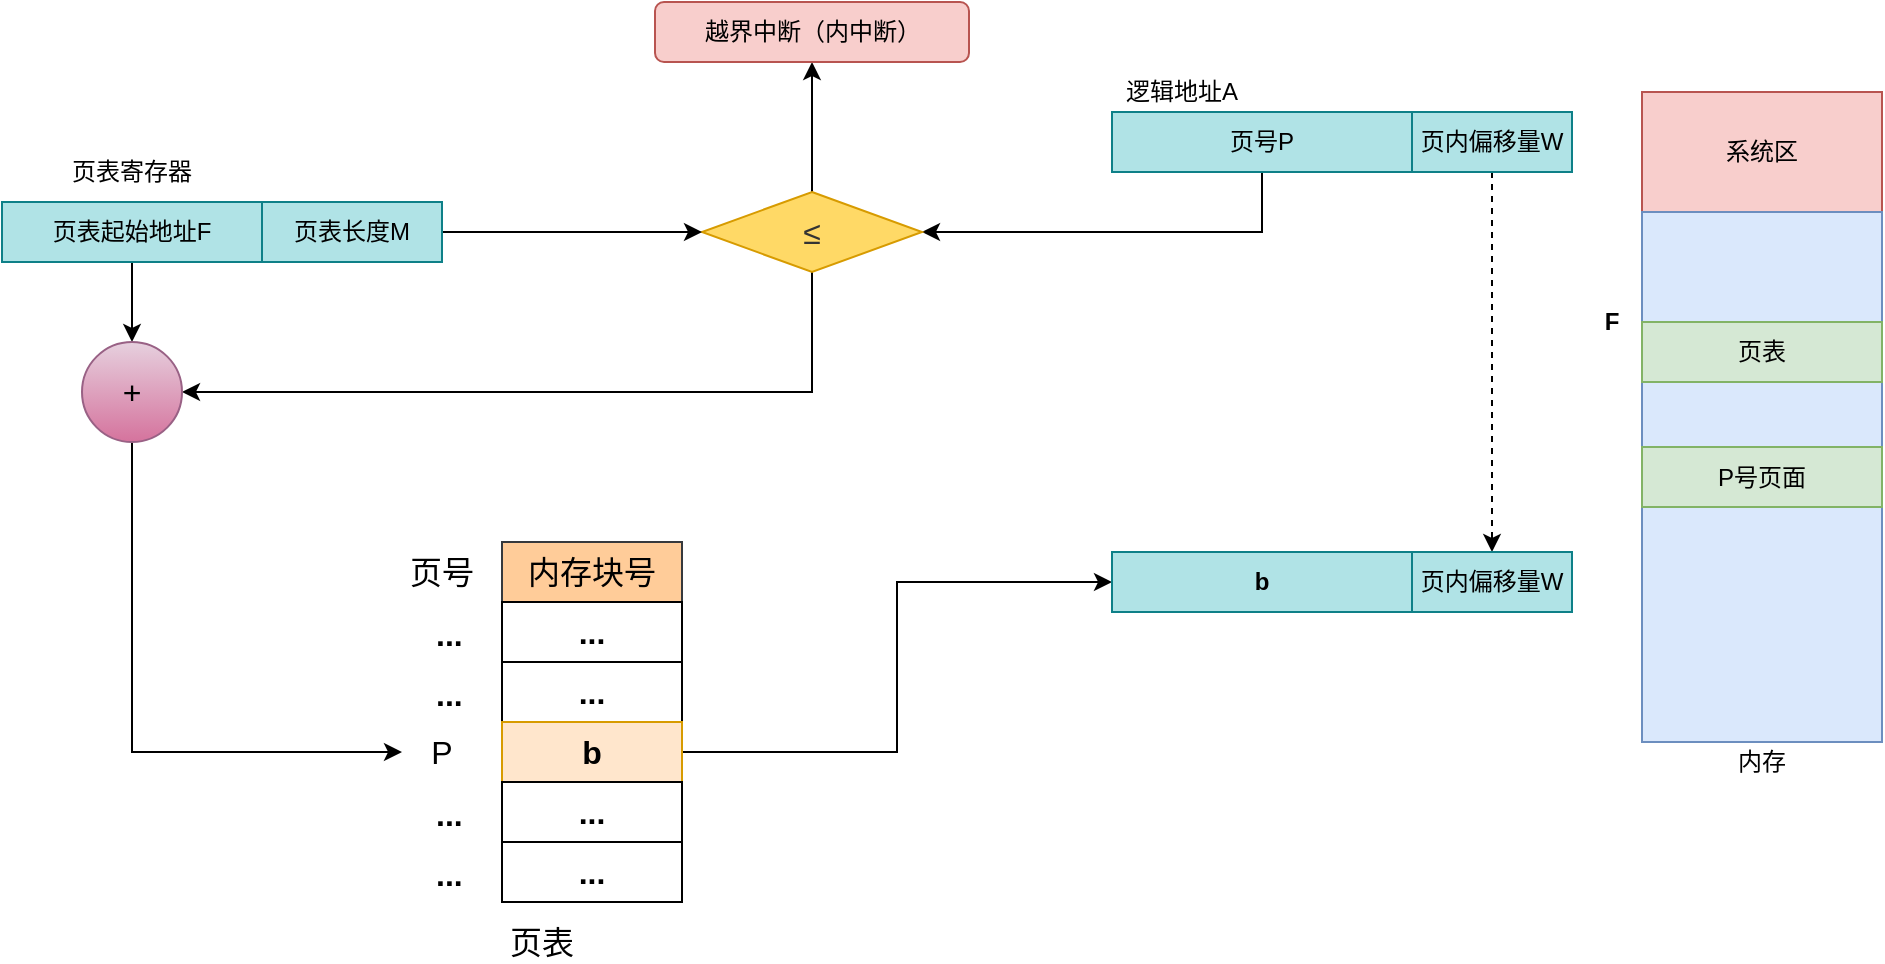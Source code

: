 <mxfile version="12.2.8" type="github" pages="1">
  <diagram id="Yr6U0pGL9p3vCSCSJH84" name="第 1 页">
    <mxGraphModel dx="1173" dy="632" grid="1" gridSize="10" guides="1" tooltips="1" connect="1" arrows="1" fold="1" page="1" pageScale="1" pageWidth="4681" pageHeight="3300" math="0" shadow="0">
      <root>
        <mxCell id="0"/>
        <mxCell id="1" parent="0"/>
        <mxCell id="H_HTBfzigYBNuSM5Y4cz-40" style="edgeStyle=orthogonalEdgeStyle;rounded=0;orthogonalLoop=1;jettySize=auto;html=1;entryX=0.5;entryY=0;entryDx=0;entryDy=0;fontSize=12;dashed=1;" edge="1" parent="1" source="H_HTBfzigYBNuSM5Y4cz-1" target="H_HTBfzigYBNuSM5Y4cz-38">
          <mxGeometry relative="1" as="geometry"/>
        </mxCell>
        <mxCell id="H_HTBfzigYBNuSM5Y4cz-1" value="页内偏移量W" style="rounded=0;whiteSpace=wrap;html=1;fillColor=#b0e3e6;strokeColor=#0e8088;" vertex="1" parent="1">
          <mxGeometry x="915" y="145" width="80" height="30" as="geometry"/>
        </mxCell>
        <mxCell id="H_HTBfzigYBNuSM5Y4cz-14" value="" style="edgeStyle=orthogonalEdgeStyle;rounded=0;orthogonalLoop=1;jettySize=auto;html=1;fontSize=16;entryX=1;entryY=0.5;entryDx=0;entryDy=0;exitX=0.5;exitY=1;exitDx=0;exitDy=0;" edge="1" parent="1" source="H_HTBfzigYBNuSM5Y4cz-2" target="H_HTBfzigYBNuSM5Y4cz-5">
          <mxGeometry relative="1" as="geometry">
            <mxPoint x="950" y="260" as="targetPoint"/>
          </mxGeometry>
        </mxCell>
        <mxCell id="H_HTBfzigYBNuSM5Y4cz-2" value="页号P" style="rounded=0;whiteSpace=wrap;html=1;fillColor=#b0e3e6;strokeColor=#0e8088;" vertex="1" parent="1">
          <mxGeometry x="765" y="145" width="150" height="30" as="geometry"/>
        </mxCell>
        <mxCell id="H_HTBfzigYBNuSM5Y4cz-3" value="逻辑地址A" style="text;html=1;strokeColor=none;fillColor=none;align=center;verticalAlign=middle;whiteSpace=wrap;rounded=0;" vertex="1" parent="1">
          <mxGeometry x="765" y="125" width="70" height="20" as="geometry"/>
        </mxCell>
        <mxCell id="H_HTBfzigYBNuSM5Y4cz-10" style="edgeStyle=orthogonalEdgeStyle;rounded=0;orthogonalLoop=1;jettySize=auto;html=1;fontSize=16;entryX=0.5;entryY=1;entryDx=0;entryDy=0;" edge="1" parent="1" source="H_HTBfzigYBNuSM5Y4cz-5" target="H_HTBfzigYBNuSM5Y4cz-11">
          <mxGeometry relative="1" as="geometry">
            <mxPoint x="615" y="110" as="targetPoint"/>
          </mxGeometry>
        </mxCell>
        <mxCell id="H_HTBfzigYBNuSM5Y4cz-15" style="edgeStyle=orthogonalEdgeStyle;rounded=0;orthogonalLoop=1;jettySize=auto;html=1;fontSize=16;entryX=1;entryY=0.5;entryDx=0;entryDy=0;exitX=0.5;exitY=1;exitDx=0;exitDy=0;" edge="1" parent="1" source="H_HTBfzigYBNuSM5Y4cz-5" target="H_HTBfzigYBNuSM5Y4cz-16">
          <mxGeometry relative="1" as="geometry">
            <mxPoint x="570" y="320" as="targetPoint"/>
          </mxGeometry>
        </mxCell>
        <mxCell id="H_HTBfzigYBNuSM5Y4cz-5" value="&lt;span style=&quot;color: rgb(51 , 51 , 51) ; font-family: &amp;#34;arial&amp;#34; ; font-size: 16px ; background-color: rgb(255 , 217 , 102)&quot;&gt;≤&lt;/span&gt;" style="rhombus;whiteSpace=wrap;html=1;fontSize=16;gradientColor=none;fillColor=#FFD966;strokeColor=#d79b00;" vertex="1" parent="1">
          <mxGeometry x="560" y="185" width="110" height="40" as="geometry"/>
        </mxCell>
        <mxCell id="H_HTBfzigYBNuSM5Y4cz-9" style="edgeStyle=orthogonalEdgeStyle;rounded=0;orthogonalLoop=1;jettySize=auto;html=1;entryX=0;entryY=0.5;entryDx=0;entryDy=0;fontSize=16;" edge="1" parent="1" source="H_HTBfzigYBNuSM5Y4cz-6" target="H_HTBfzigYBNuSM5Y4cz-5">
          <mxGeometry relative="1" as="geometry"/>
        </mxCell>
        <mxCell id="H_HTBfzigYBNuSM5Y4cz-6" value="页表长度M" style="rounded=0;whiteSpace=wrap;html=1;fillColor=#b0e3e6;strokeColor=#0e8088;" vertex="1" parent="1">
          <mxGeometry x="340" y="190" width="90" height="30" as="geometry"/>
        </mxCell>
        <mxCell id="H_HTBfzigYBNuSM5Y4cz-17" style="edgeStyle=orthogonalEdgeStyle;rounded=0;orthogonalLoop=1;jettySize=auto;html=1;exitX=0.5;exitY=1;exitDx=0;exitDy=0;fontSize=16;" edge="1" parent="1" source="H_HTBfzigYBNuSM5Y4cz-7" target="H_HTBfzigYBNuSM5Y4cz-16">
          <mxGeometry relative="1" as="geometry"/>
        </mxCell>
        <mxCell id="H_HTBfzigYBNuSM5Y4cz-7" value="页表起始地址F" style="rounded=0;whiteSpace=wrap;html=1;fillColor=#b0e3e6;strokeColor=#0e8088;" vertex="1" parent="1">
          <mxGeometry x="210" y="190" width="130" height="30" as="geometry"/>
        </mxCell>
        <mxCell id="H_HTBfzigYBNuSM5Y4cz-8" value="页表寄存器" style="text;html=1;strokeColor=none;fillColor=none;align=center;verticalAlign=middle;whiteSpace=wrap;rounded=0;" vertex="1" parent="1">
          <mxGeometry x="240" y="165" width="70" height="20" as="geometry"/>
        </mxCell>
        <mxCell id="H_HTBfzigYBNuSM5Y4cz-11" value="越界中断（内中断）" style="rounded=1;whiteSpace=wrap;html=1;fontSize=12;gradientColor=none;fillColor=#f8cecc;strokeColor=#b85450;" vertex="1" parent="1">
          <mxGeometry x="536.5" y="90" width="157" height="30" as="geometry"/>
        </mxCell>
        <mxCell id="H_HTBfzigYBNuSM5Y4cz-18" style="edgeStyle=orthogonalEdgeStyle;rounded=0;orthogonalLoop=1;jettySize=auto;html=1;exitX=0.5;exitY=1;exitDx=0;exitDy=0;fontSize=16;entryX=0;entryY=0.5;entryDx=0;entryDy=0;" edge="1" parent="1" source="H_HTBfzigYBNuSM5Y4cz-16" target="H_HTBfzigYBNuSM5Y4cz-25">
          <mxGeometry relative="1" as="geometry">
            <mxPoint x="410" y="470" as="targetPoint"/>
          </mxGeometry>
        </mxCell>
        <mxCell id="H_HTBfzigYBNuSM5Y4cz-16" value="+" style="ellipse;whiteSpace=wrap;html=1;aspect=fixed;fontSize=16;gradientColor=#d5739d;fillColor=#e6d0de;strokeColor=#996185;" vertex="1" parent="1">
          <mxGeometry x="250" y="260" width="50" height="50" as="geometry"/>
        </mxCell>
        <mxCell id="H_HTBfzigYBNuSM5Y4cz-19" value="内存块号" style="rounded=0;whiteSpace=wrap;html=1;fontSize=16;fillColor=#ffcc99;strokeColor=#36393d;" vertex="1" parent="1">
          <mxGeometry x="460" y="360" width="90" height="30" as="geometry"/>
        </mxCell>
        <mxCell id="H_HTBfzigYBNuSM5Y4cz-20" value="&lt;b&gt;...&lt;/b&gt;" style="rounded=0;whiteSpace=wrap;html=1;fontSize=16;" vertex="1" parent="1">
          <mxGeometry x="460" y="390" width="90" height="30" as="geometry"/>
        </mxCell>
        <mxCell id="H_HTBfzigYBNuSM5Y4cz-21" value="&lt;b&gt;...&lt;/b&gt;" style="rounded=0;whiteSpace=wrap;html=1;fontSize=16;" vertex="1" parent="1">
          <mxGeometry x="460" y="420" width="90" height="30" as="geometry"/>
        </mxCell>
        <mxCell id="H_HTBfzigYBNuSM5Y4cz-36" style="edgeStyle=orthogonalEdgeStyle;rounded=0;orthogonalLoop=1;jettySize=auto;html=1;fontSize=12;entryX=0;entryY=0.5;entryDx=0;entryDy=0;" edge="1" parent="1" source="H_HTBfzigYBNuSM5Y4cz-22" target="H_HTBfzigYBNuSM5Y4cz-39">
          <mxGeometry relative="1" as="geometry">
            <mxPoint x="730" y="380.0" as="targetPoint"/>
          </mxGeometry>
        </mxCell>
        <mxCell id="H_HTBfzigYBNuSM5Y4cz-22" value="&lt;b&gt;b&lt;/b&gt;" style="rounded=0;whiteSpace=wrap;html=1;fontSize=16;fillColor=#ffe6cc;strokeColor=#d79b00;" vertex="1" parent="1">
          <mxGeometry x="460" y="450" width="90" height="30" as="geometry"/>
        </mxCell>
        <mxCell id="H_HTBfzigYBNuSM5Y4cz-23" value="&lt;b&gt;...&lt;/b&gt;" style="rounded=0;whiteSpace=wrap;html=1;fontSize=16;" vertex="1" parent="1">
          <mxGeometry x="460" y="480" width="90" height="30" as="geometry"/>
        </mxCell>
        <mxCell id="H_HTBfzigYBNuSM5Y4cz-24" value="&lt;b&gt;...&lt;/b&gt;" style="rounded=0;whiteSpace=wrap;html=1;fontSize=16;" vertex="1" parent="1">
          <mxGeometry x="460" y="510" width="90" height="30" as="geometry"/>
        </mxCell>
        <mxCell id="H_HTBfzigYBNuSM5Y4cz-25" value="P" style="text;html=1;strokeColor=none;fillColor=none;align=center;verticalAlign=middle;whiteSpace=wrap;rounded=0;fontSize=16;" vertex="1" parent="1">
          <mxGeometry x="410" y="455" width="40" height="20" as="geometry"/>
        </mxCell>
        <mxCell id="H_HTBfzigYBNuSM5Y4cz-26" value="&lt;b&gt;...&lt;/b&gt;" style="text;html=1;fontSize=16;" vertex="1" parent="1">
          <mxGeometry x="425" y="420" width="25" height="30" as="geometry"/>
        </mxCell>
        <mxCell id="H_HTBfzigYBNuSM5Y4cz-27" value="&lt;b&gt;...&lt;/b&gt;" style="text;html=1;fontSize=16;" vertex="1" parent="1">
          <mxGeometry x="425" y="390" width="25" height="30" as="geometry"/>
        </mxCell>
        <mxCell id="H_HTBfzigYBNuSM5Y4cz-28" value="&lt;b&gt;...&lt;/b&gt;" style="text;html=1;fontSize=16;" vertex="1" parent="1">
          <mxGeometry x="425" y="510" width="25" height="30" as="geometry"/>
        </mxCell>
        <mxCell id="H_HTBfzigYBNuSM5Y4cz-29" value="&lt;b&gt;...&lt;/b&gt;" style="text;html=1;fontSize=16;" vertex="1" parent="1">
          <mxGeometry x="425" y="480" width="25" height="30" as="geometry"/>
        </mxCell>
        <mxCell id="H_HTBfzigYBNuSM5Y4cz-30" value="页号" style="text;html=1;strokeColor=none;fillColor=none;align=center;verticalAlign=middle;whiteSpace=wrap;rounded=0;fontSize=16;" vertex="1" parent="1">
          <mxGeometry x="410" y="365" width="40" height="20" as="geometry"/>
        </mxCell>
        <mxCell id="H_HTBfzigYBNuSM5Y4cz-31" value="页表" style="text;html=1;strokeColor=none;fillColor=none;align=center;verticalAlign=middle;whiteSpace=wrap;rounded=0;fontSize=16;" vertex="1" parent="1">
          <mxGeometry x="460" y="550" width="40" height="20" as="geometry"/>
        </mxCell>
        <mxCell id="H_HTBfzigYBNuSM5Y4cz-38" value="页内偏移量W" style="rounded=0;whiteSpace=wrap;html=1;fillColor=#b0e3e6;strokeColor=#0e8088;" vertex="1" parent="1">
          <mxGeometry x="915" y="365" width="80" height="30" as="geometry"/>
        </mxCell>
        <mxCell id="H_HTBfzigYBNuSM5Y4cz-39" value="&lt;b&gt;b&lt;/b&gt;" style="rounded=0;whiteSpace=wrap;html=1;fillColor=#b0e3e6;strokeColor=#0e8088;" vertex="1" parent="1">
          <mxGeometry x="765" y="365" width="150" height="30" as="geometry"/>
        </mxCell>
        <mxCell id="H_HTBfzigYBNuSM5Y4cz-41" value="系统区" style="rounded=0;whiteSpace=wrap;html=1;fontSize=12;fillColor=#f8cecc;strokeColor=#b85450;" vertex="1" parent="1">
          <mxGeometry x="1030" y="135" width="120" height="60" as="geometry"/>
        </mxCell>
        <mxCell id="H_HTBfzigYBNuSM5Y4cz-42" value="" style="rounded=0;whiteSpace=wrap;html=1;fontSize=12;fillColor=#dae8fc;strokeColor=#6c8ebf;" vertex="1" parent="1">
          <mxGeometry x="1030" y="195" width="120" height="265" as="geometry"/>
        </mxCell>
        <mxCell id="H_HTBfzigYBNuSM5Y4cz-43" value="内存" style="text;html=1;strokeColor=none;fillColor=none;align=center;verticalAlign=middle;whiteSpace=wrap;rounded=0;fontSize=12;" vertex="1" parent="1">
          <mxGeometry x="1070" y="460" width="40" height="20" as="geometry"/>
        </mxCell>
        <mxCell id="H_HTBfzigYBNuSM5Y4cz-44" value="页表" style="rounded=0;whiteSpace=wrap;html=1;fontSize=12;fillColor=#d5e8d4;strokeColor=#82b366;" vertex="1" parent="1">
          <mxGeometry x="1030" y="250" width="120" height="30" as="geometry"/>
        </mxCell>
        <mxCell id="H_HTBfzigYBNuSM5Y4cz-45" value="F" style="text;html=1;strokeColor=none;fillColor=none;align=center;verticalAlign=middle;whiteSpace=wrap;rounded=0;fontSize=12;fontStyle=1" vertex="1" parent="1">
          <mxGeometry x="995" y="240" width="40" height="20" as="geometry"/>
        </mxCell>
        <mxCell id="H_HTBfzigYBNuSM5Y4cz-46" value="P号页面" style="rounded=0;whiteSpace=wrap;html=1;fontSize=12;fillColor=#d5e8d4;strokeColor=#82b366;" vertex="1" parent="1">
          <mxGeometry x="1030" y="312.5" width="120" height="30" as="geometry"/>
        </mxCell>
      </root>
    </mxGraphModel>
  </diagram>
</mxfile>
